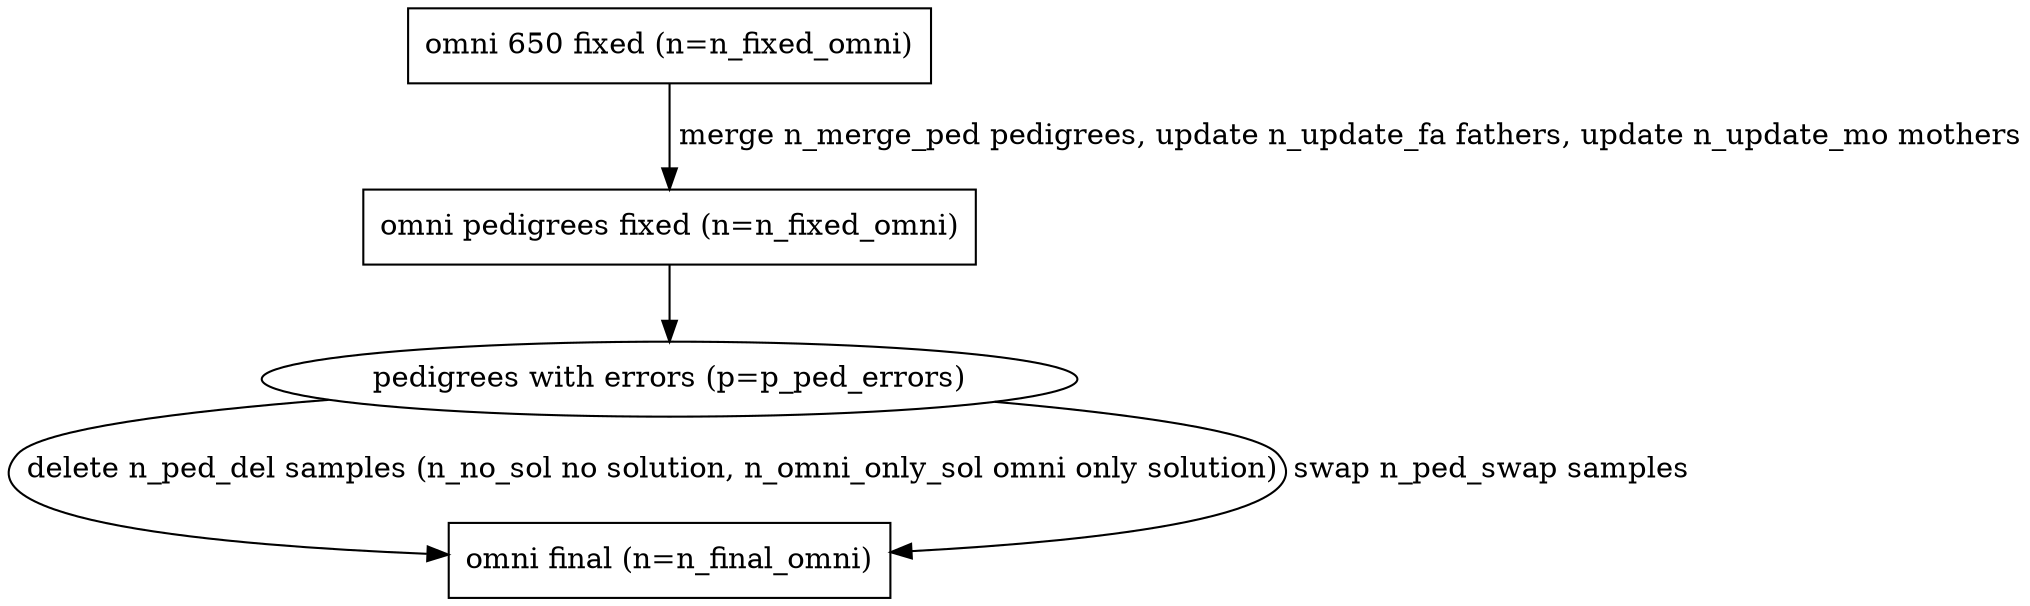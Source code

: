 #!dot
digraph {
    FIXED_OMNI [label="omni 650 fixed (n=n_fixed_omni)", shape=box]
    PED_FIXED_OMNI [label="omni pedigrees fixed (n=n_fixed_omni)", shape=box]
    PED_ERRORS [label="pedigrees with errors (p=p_ped_errors)"]
    FINAL_OMNI [label="omni final (n=n_final_omni)", shape=box]

    FIXED_OMNI     -> PED_FIXED_OMNI [label=" merge n_merge_ped pedigrees, update n_update_fa fathers, update n_update_mo mothers"];
    PED_FIXED_OMNI -> PED_ERRORS;
    PED_ERRORS     -> FINAL_OMNI [label=" delete n_ped_del samples (n_no_sol no solution, n_omni_only_sol omni only solution)"];
    PED_ERRORS     -> FINAL_OMNI [label=" swap n_ped_swap samples"];

}
